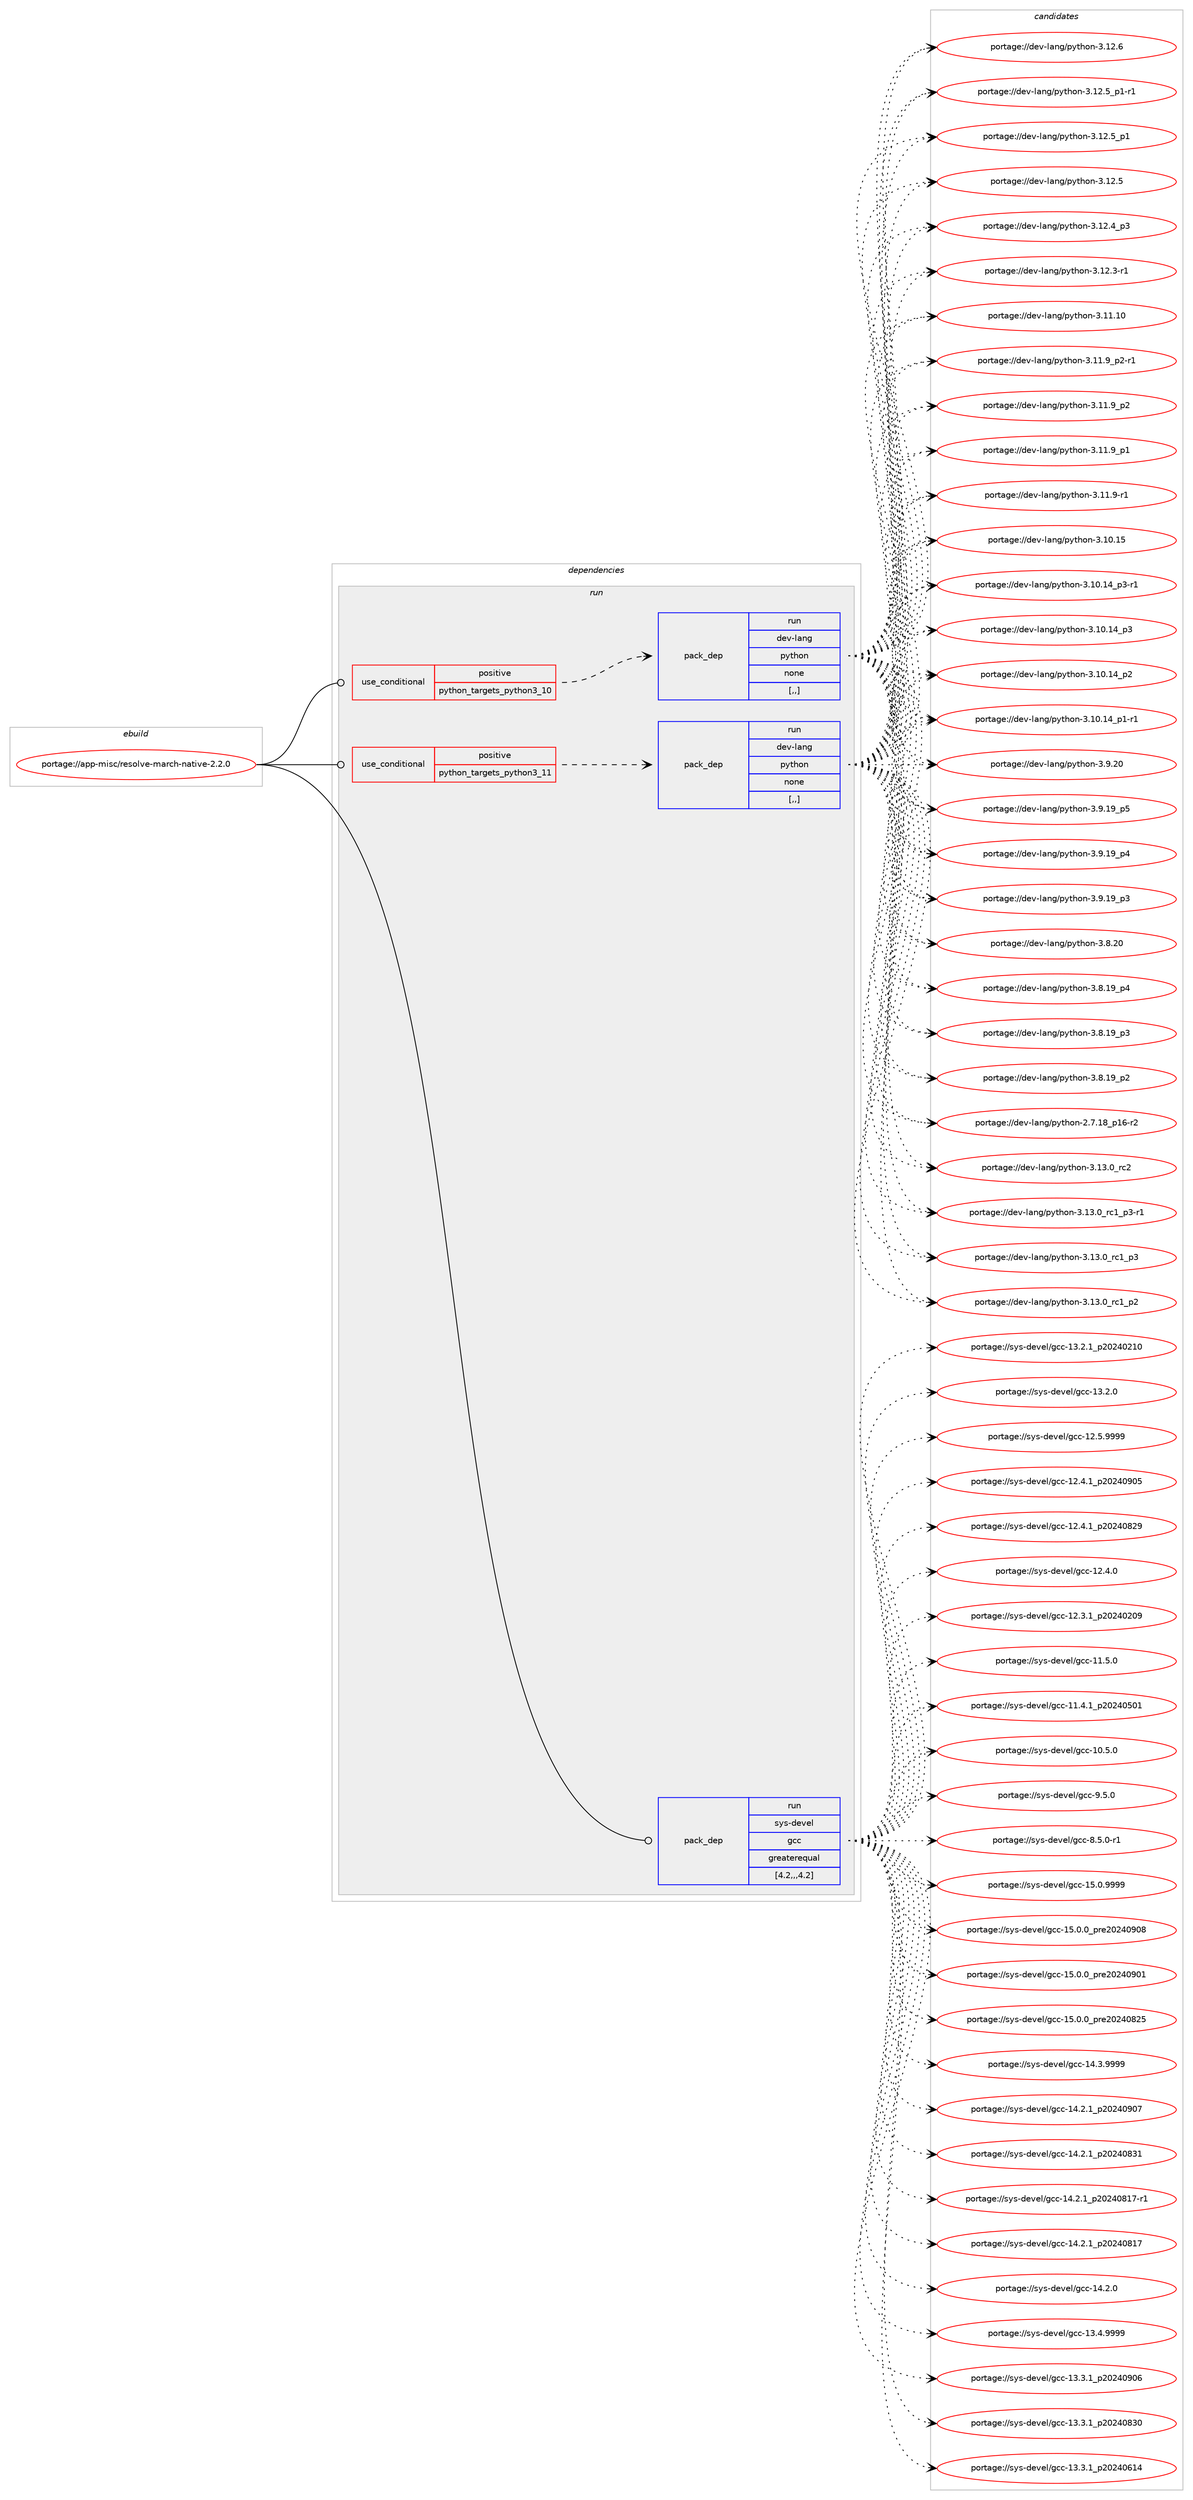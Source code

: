 digraph prolog {

# *************
# Graph options
# *************

newrank=true;
concentrate=true;
compound=true;
graph [rankdir=LR,fontname=Helvetica,fontsize=10,ranksep=1.5];#, ranksep=2.5, nodesep=0.2];
edge  [arrowhead=vee];
node  [fontname=Helvetica,fontsize=10];

# **********
# The ebuild
# **********

subgraph cluster_leftcol {
color=gray;
label=<<i>ebuild</i>>;
id [label="portage://app-misc/resolve-march-native-2.2.0", color=red, width=4, href="../app-misc/resolve-march-native-2.2.0.svg"];
}

# ****************
# The dependencies
# ****************

subgraph cluster_midcol {
color=gray;
label=<<i>dependencies</i>>;
subgraph cluster_compile {
fillcolor="#eeeeee";
style=filled;
label=<<i>compile</i>>;
}
subgraph cluster_compileandrun {
fillcolor="#eeeeee";
style=filled;
label=<<i>compile and run</i>>;
}
subgraph cluster_run {
fillcolor="#eeeeee";
style=filled;
label=<<i>run</i>>;
subgraph cond142539 {
dependency537516 [label=<<TABLE BORDER="0" CELLBORDER="1" CELLSPACING="0" CELLPADDING="4"><TR><TD ROWSPAN="3" CELLPADDING="10">use_conditional</TD></TR><TR><TD>positive</TD></TR><TR><TD>python_targets_python3_10</TD></TR></TABLE>>, shape=none, color=red];
subgraph pack390976 {
dependency537517 [label=<<TABLE BORDER="0" CELLBORDER="1" CELLSPACING="0" CELLPADDING="4" WIDTH="220"><TR><TD ROWSPAN="6" CELLPADDING="30">pack_dep</TD></TR><TR><TD WIDTH="110">run</TD></TR><TR><TD>dev-lang</TD></TR><TR><TD>python</TD></TR><TR><TD>none</TD></TR><TR><TD>[,,]</TD></TR></TABLE>>, shape=none, color=blue];
}
dependency537516:e -> dependency537517:w [weight=20,style="dashed",arrowhead="vee"];
}
id:e -> dependency537516:w [weight=20,style="solid",arrowhead="odot"];
subgraph cond142540 {
dependency537518 [label=<<TABLE BORDER="0" CELLBORDER="1" CELLSPACING="0" CELLPADDING="4"><TR><TD ROWSPAN="3" CELLPADDING="10">use_conditional</TD></TR><TR><TD>positive</TD></TR><TR><TD>python_targets_python3_11</TD></TR></TABLE>>, shape=none, color=red];
subgraph pack390977 {
dependency537519 [label=<<TABLE BORDER="0" CELLBORDER="1" CELLSPACING="0" CELLPADDING="4" WIDTH="220"><TR><TD ROWSPAN="6" CELLPADDING="30">pack_dep</TD></TR><TR><TD WIDTH="110">run</TD></TR><TR><TD>dev-lang</TD></TR><TR><TD>python</TD></TR><TR><TD>none</TD></TR><TR><TD>[,,]</TD></TR></TABLE>>, shape=none, color=blue];
}
dependency537518:e -> dependency537519:w [weight=20,style="dashed",arrowhead="vee"];
}
id:e -> dependency537518:w [weight=20,style="solid",arrowhead="odot"];
subgraph pack390978 {
dependency537520 [label=<<TABLE BORDER="0" CELLBORDER="1" CELLSPACING="0" CELLPADDING="4" WIDTH="220"><TR><TD ROWSPAN="6" CELLPADDING="30">pack_dep</TD></TR><TR><TD WIDTH="110">run</TD></TR><TR><TD>sys-devel</TD></TR><TR><TD>gcc</TD></TR><TR><TD>greaterequal</TD></TR><TR><TD>[4.2,,,4.2]</TD></TR></TABLE>>, shape=none, color=blue];
}
id:e -> dependency537520:w [weight=20,style="solid",arrowhead="odot"];
}
}

# **************
# The candidates
# **************

subgraph cluster_choices {
rank=same;
color=gray;
label=<<i>candidates</i>>;

subgraph choice390976 {
color=black;
nodesep=1;
choice10010111845108971101034711212111610411111045514649514648951149950 [label="portage://dev-lang/python-3.13.0_rc2", color=red, width=4,href="../dev-lang/python-3.13.0_rc2.svg"];
choice1001011184510897110103471121211161041111104551464951464895114994995112514511449 [label="portage://dev-lang/python-3.13.0_rc1_p3-r1", color=red, width=4,href="../dev-lang/python-3.13.0_rc1_p3-r1.svg"];
choice100101118451089711010347112121116104111110455146495146489511499499511251 [label="portage://dev-lang/python-3.13.0_rc1_p3", color=red, width=4,href="../dev-lang/python-3.13.0_rc1_p3.svg"];
choice100101118451089711010347112121116104111110455146495146489511499499511250 [label="portage://dev-lang/python-3.13.0_rc1_p2", color=red, width=4,href="../dev-lang/python-3.13.0_rc1_p2.svg"];
choice10010111845108971101034711212111610411111045514649504654 [label="portage://dev-lang/python-3.12.6", color=red, width=4,href="../dev-lang/python-3.12.6.svg"];
choice1001011184510897110103471121211161041111104551464950465395112494511449 [label="portage://dev-lang/python-3.12.5_p1-r1", color=red, width=4,href="../dev-lang/python-3.12.5_p1-r1.svg"];
choice100101118451089711010347112121116104111110455146495046539511249 [label="portage://dev-lang/python-3.12.5_p1", color=red, width=4,href="../dev-lang/python-3.12.5_p1.svg"];
choice10010111845108971101034711212111610411111045514649504653 [label="portage://dev-lang/python-3.12.5", color=red, width=4,href="../dev-lang/python-3.12.5.svg"];
choice100101118451089711010347112121116104111110455146495046529511251 [label="portage://dev-lang/python-3.12.4_p3", color=red, width=4,href="../dev-lang/python-3.12.4_p3.svg"];
choice100101118451089711010347112121116104111110455146495046514511449 [label="portage://dev-lang/python-3.12.3-r1", color=red, width=4,href="../dev-lang/python-3.12.3-r1.svg"];
choice1001011184510897110103471121211161041111104551464949464948 [label="portage://dev-lang/python-3.11.10", color=red, width=4,href="../dev-lang/python-3.11.10.svg"];
choice1001011184510897110103471121211161041111104551464949465795112504511449 [label="portage://dev-lang/python-3.11.9_p2-r1", color=red, width=4,href="../dev-lang/python-3.11.9_p2-r1.svg"];
choice100101118451089711010347112121116104111110455146494946579511250 [label="portage://dev-lang/python-3.11.9_p2", color=red, width=4,href="../dev-lang/python-3.11.9_p2.svg"];
choice100101118451089711010347112121116104111110455146494946579511249 [label="portage://dev-lang/python-3.11.9_p1", color=red, width=4,href="../dev-lang/python-3.11.9_p1.svg"];
choice100101118451089711010347112121116104111110455146494946574511449 [label="portage://dev-lang/python-3.11.9-r1", color=red, width=4,href="../dev-lang/python-3.11.9-r1.svg"];
choice1001011184510897110103471121211161041111104551464948464953 [label="portage://dev-lang/python-3.10.15", color=red, width=4,href="../dev-lang/python-3.10.15.svg"];
choice100101118451089711010347112121116104111110455146494846495295112514511449 [label="portage://dev-lang/python-3.10.14_p3-r1", color=red, width=4,href="../dev-lang/python-3.10.14_p3-r1.svg"];
choice10010111845108971101034711212111610411111045514649484649529511251 [label="portage://dev-lang/python-3.10.14_p3", color=red, width=4,href="../dev-lang/python-3.10.14_p3.svg"];
choice10010111845108971101034711212111610411111045514649484649529511250 [label="portage://dev-lang/python-3.10.14_p2", color=red, width=4,href="../dev-lang/python-3.10.14_p2.svg"];
choice100101118451089711010347112121116104111110455146494846495295112494511449 [label="portage://dev-lang/python-3.10.14_p1-r1", color=red, width=4,href="../dev-lang/python-3.10.14_p1-r1.svg"];
choice10010111845108971101034711212111610411111045514657465048 [label="portage://dev-lang/python-3.9.20", color=red, width=4,href="../dev-lang/python-3.9.20.svg"];
choice100101118451089711010347112121116104111110455146574649579511253 [label="portage://dev-lang/python-3.9.19_p5", color=red, width=4,href="../dev-lang/python-3.9.19_p5.svg"];
choice100101118451089711010347112121116104111110455146574649579511252 [label="portage://dev-lang/python-3.9.19_p4", color=red, width=4,href="../dev-lang/python-3.9.19_p4.svg"];
choice100101118451089711010347112121116104111110455146574649579511251 [label="portage://dev-lang/python-3.9.19_p3", color=red, width=4,href="../dev-lang/python-3.9.19_p3.svg"];
choice10010111845108971101034711212111610411111045514656465048 [label="portage://dev-lang/python-3.8.20", color=red, width=4,href="../dev-lang/python-3.8.20.svg"];
choice100101118451089711010347112121116104111110455146564649579511252 [label="portage://dev-lang/python-3.8.19_p4", color=red, width=4,href="../dev-lang/python-3.8.19_p4.svg"];
choice100101118451089711010347112121116104111110455146564649579511251 [label="portage://dev-lang/python-3.8.19_p3", color=red, width=4,href="../dev-lang/python-3.8.19_p3.svg"];
choice100101118451089711010347112121116104111110455146564649579511250 [label="portage://dev-lang/python-3.8.19_p2", color=red, width=4,href="../dev-lang/python-3.8.19_p2.svg"];
choice100101118451089711010347112121116104111110455046554649569511249544511450 [label="portage://dev-lang/python-2.7.18_p16-r2", color=red, width=4,href="../dev-lang/python-2.7.18_p16-r2.svg"];
dependency537517:e -> choice10010111845108971101034711212111610411111045514649514648951149950:w [style=dotted,weight="100"];
dependency537517:e -> choice1001011184510897110103471121211161041111104551464951464895114994995112514511449:w [style=dotted,weight="100"];
dependency537517:e -> choice100101118451089711010347112121116104111110455146495146489511499499511251:w [style=dotted,weight="100"];
dependency537517:e -> choice100101118451089711010347112121116104111110455146495146489511499499511250:w [style=dotted,weight="100"];
dependency537517:e -> choice10010111845108971101034711212111610411111045514649504654:w [style=dotted,weight="100"];
dependency537517:e -> choice1001011184510897110103471121211161041111104551464950465395112494511449:w [style=dotted,weight="100"];
dependency537517:e -> choice100101118451089711010347112121116104111110455146495046539511249:w [style=dotted,weight="100"];
dependency537517:e -> choice10010111845108971101034711212111610411111045514649504653:w [style=dotted,weight="100"];
dependency537517:e -> choice100101118451089711010347112121116104111110455146495046529511251:w [style=dotted,weight="100"];
dependency537517:e -> choice100101118451089711010347112121116104111110455146495046514511449:w [style=dotted,weight="100"];
dependency537517:e -> choice1001011184510897110103471121211161041111104551464949464948:w [style=dotted,weight="100"];
dependency537517:e -> choice1001011184510897110103471121211161041111104551464949465795112504511449:w [style=dotted,weight="100"];
dependency537517:e -> choice100101118451089711010347112121116104111110455146494946579511250:w [style=dotted,weight="100"];
dependency537517:e -> choice100101118451089711010347112121116104111110455146494946579511249:w [style=dotted,weight="100"];
dependency537517:e -> choice100101118451089711010347112121116104111110455146494946574511449:w [style=dotted,weight="100"];
dependency537517:e -> choice1001011184510897110103471121211161041111104551464948464953:w [style=dotted,weight="100"];
dependency537517:e -> choice100101118451089711010347112121116104111110455146494846495295112514511449:w [style=dotted,weight="100"];
dependency537517:e -> choice10010111845108971101034711212111610411111045514649484649529511251:w [style=dotted,weight="100"];
dependency537517:e -> choice10010111845108971101034711212111610411111045514649484649529511250:w [style=dotted,weight="100"];
dependency537517:e -> choice100101118451089711010347112121116104111110455146494846495295112494511449:w [style=dotted,weight="100"];
dependency537517:e -> choice10010111845108971101034711212111610411111045514657465048:w [style=dotted,weight="100"];
dependency537517:e -> choice100101118451089711010347112121116104111110455146574649579511253:w [style=dotted,weight="100"];
dependency537517:e -> choice100101118451089711010347112121116104111110455146574649579511252:w [style=dotted,weight="100"];
dependency537517:e -> choice100101118451089711010347112121116104111110455146574649579511251:w [style=dotted,weight="100"];
dependency537517:e -> choice10010111845108971101034711212111610411111045514656465048:w [style=dotted,weight="100"];
dependency537517:e -> choice100101118451089711010347112121116104111110455146564649579511252:w [style=dotted,weight="100"];
dependency537517:e -> choice100101118451089711010347112121116104111110455146564649579511251:w [style=dotted,weight="100"];
dependency537517:e -> choice100101118451089711010347112121116104111110455146564649579511250:w [style=dotted,weight="100"];
dependency537517:e -> choice100101118451089711010347112121116104111110455046554649569511249544511450:w [style=dotted,weight="100"];
}
subgraph choice390977 {
color=black;
nodesep=1;
choice10010111845108971101034711212111610411111045514649514648951149950 [label="portage://dev-lang/python-3.13.0_rc2", color=red, width=4,href="../dev-lang/python-3.13.0_rc2.svg"];
choice1001011184510897110103471121211161041111104551464951464895114994995112514511449 [label="portage://dev-lang/python-3.13.0_rc1_p3-r1", color=red, width=4,href="../dev-lang/python-3.13.0_rc1_p3-r1.svg"];
choice100101118451089711010347112121116104111110455146495146489511499499511251 [label="portage://dev-lang/python-3.13.0_rc1_p3", color=red, width=4,href="../dev-lang/python-3.13.0_rc1_p3.svg"];
choice100101118451089711010347112121116104111110455146495146489511499499511250 [label="portage://dev-lang/python-3.13.0_rc1_p2", color=red, width=4,href="../dev-lang/python-3.13.0_rc1_p2.svg"];
choice10010111845108971101034711212111610411111045514649504654 [label="portage://dev-lang/python-3.12.6", color=red, width=4,href="../dev-lang/python-3.12.6.svg"];
choice1001011184510897110103471121211161041111104551464950465395112494511449 [label="portage://dev-lang/python-3.12.5_p1-r1", color=red, width=4,href="../dev-lang/python-3.12.5_p1-r1.svg"];
choice100101118451089711010347112121116104111110455146495046539511249 [label="portage://dev-lang/python-3.12.5_p1", color=red, width=4,href="../dev-lang/python-3.12.5_p1.svg"];
choice10010111845108971101034711212111610411111045514649504653 [label="portage://dev-lang/python-3.12.5", color=red, width=4,href="../dev-lang/python-3.12.5.svg"];
choice100101118451089711010347112121116104111110455146495046529511251 [label="portage://dev-lang/python-3.12.4_p3", color=red, width=4,href="../dev-lang/python-3.12.4_p3.svg"];
choice100101118451089711010347112121116104111110455146495046514511449 [label="portage://dev-lang/python-3.12.3-r1", color=red, width=4,href="../dev-lang/python-3.12.3-r1.svg"];
choice1001011184510897110103471121211161041111104551464949464948 [label="portage://dev-lang/python-3.11.10", color=red, width=4,href="../dev-lang/python-3.11.10.svg"];
choice1001011184510897110103471121211161041111104551464949465795112504511449 [label="portage://dev-lang/python-3.11.9_p2-r1", color=red, width=4,href="../dev-lang/python-3.11.9_p2-r1.svg"];
choice100101118451089711010347112121116104111110455146494946579511250 [label="portage://dev-lang/python-3.11.9_p2", color=red, width=4,href="../dev-lang/python-3.11.9_p2.svg"];
choice100101118451089711010347112121116104111110455146494946579511249 [label="portage://dev-lang/python-3.11.9_p1", color=red, width=4,href="../dev-lang/python-3.11.9_p1.svg"];
choice100101118451089711010347112121116104111110455146494946574511449 [label="portage://dev-lang/python-3.11.9-r1", color=red, width=4,href="../dev-lang/python-3.11.9-r1.svg"];
choice1001011184510897110103471121211161041111104551464948464953 [label="portage://dev-lang/python-3.10.15", color=red, width=4,href="../dev-lang/python-3.10.15.svg"];
choice100101118451089711010347112121116104111110455146494846495295112514511449 [label="portage://dev-lang/python-3.10.14_p3-r1", color=red, width=4,href="../dev-lang/python-3.10.14_p3-r1.svg"];
choice10010111845108971101034711212111610411111045514649484649529511251 [label="portage://dev-lang/python-3.10.14_p3", color=red, width=4,href="../dev-lang/python-3.10.14_p3.svg"];
choice10010111845108971101034711212111610411111045514649484649529511250 [label="portage://dev-lang/python-3.10.14_p2", color=red, width=4,href="../dev-lang/python-3.10.14_p2.svg"];
choice100101118451089711010347112121116104111110455146494846495295112494511449 [label="portage://dev-lang/python-3.10.14_p1-r1", color=red, width=4,href="../dev-lang/python-3.10.14_p1-r1.svg"];
choice10010111845108971101034711212111610411111045514657465048 [label="portage://dev-lang/python-3.9.20", color=red, width=4,href="../dev-lang/python-3.9.20.svg"];
choice100101118451089711010347112121116104111110455146574649579511253 [label="portage://dev-lang/python-3.9.19_p5", color=red, width=4,href="../dev-lang/python-3.9.19_p5.svg"];
choice100101118451089711010347112121116104111110455146574649579511252 [label="portage://dev-lang/python-3.9.19_p4", color=red, width=4,href="../dev-lang/python-3.9.19_p4.svg"];
choice100101118451089711010347112121116104111110455146574649579511251 [label="portage://dev-lang/python-3.9.19_p3", color=red, width=4,href="../dev-lang/python-3.9.19_p3.svg"];
choice10010111845108971101034711212111610411111045514656465048 [label="portage://dev-lang/python-3.8.20", color=red, width=4,href="../dev-lang/python-3.8.20.svg"];
choice100101118451089711010347112121116104111110455146564649579511252 [label="portage://dev-lang/python-3.8.19_p4", color=red, width=4,href="../dev-lang/python-3.8.19_p4.svg"];
choice100101118451089711010347112121116104111110455146564649579511251 [label="portage://dev-lang/python-3.8.19_p3", color=red, width=4,href="../dev-lang/python-3.8.19_p3.svg"];
choice100101118451089711010347112121116104111110455146564649579511250 [label="portage://dev-lang/python-3.8.19_p2", color=red, width=4,href="../dev-lang/python-3.8.19_p2.svg"];
choice100101118451089711010347112121116104111110455046554649569511249544511450 [label="portage://dev-lang/python-2.7.18_p16-r2", color=red, width=4,href="../dev-lang/python-2.7.18_p16-r2.svg"];
dependency537519:e -> choice10010111845108971101034711212111610411111045514649514648951149950:w [style=dotted,weight="100"];
dependency537519:e -> choice1001011184510897110103471121211161041111104551464951464895114994995112514511449:w [style=dotted,weight="100"];
dependency537519:e -> choice100101118451089711010347112121116104111110455146495146489511499499511251:w [style=dotted,weight="100"];
dependency537519:e -> choice100101118451089711010347112121116104111110455146495146489511499499511250:w [style=dotted,weight="100"];
dependency537519:e -> choice10010111845108971101034711212111610411111045514649504654:w [style=dotted,weight="100"];
dependency537519:e -> choice1001011184510897110103471121211161041111104551464950465395112494511449:w [style=dotted,weight="100"];
dependency537519:e -> choice100101118451089711010347112121116104111110455146495046539511249:w [style=dotted,weight="100"];
dependency537519:e -> choice10010111845108971101034711212111610411111045514649504653:w [style=dotted,weight="100"];
dependency537519:e -> choice100101118451089711010347112121116104111110455146495046529511251:w [style=dotted,weight="100"];
dependency537519:e -> choice100101118451089711010347112121116104111110455146495046514511449:w [style=dotted,weight="100"];
dependency537519:e -> choice1001011184510897110103471121211161041111104551464949464948:w [style=dotted,weight="100"];
dependency537519:e -> choice1001011184510897110103471121211161041111104551464949465795112504511449:w [style=dotted,weight="100"];
dependency537519:e -> choice100101118451089711010347112121116104111110455146494946579511250:w [style=dotted,weight="100"];
dependency537519:e -> choice100101118451089711010347112121116104111110455146494946579511249:w [style=dotted,weight="100"];
dependency537519:e -> choice100101118451089711010347112121116104111110455146494946574511449:w [style=dotted,weight="100"];
dependency537519:e -> choice1001011184510897110103471121211161041111104551464948464953:w [style=dotted,weight="100"];
dependency537519:e -> choice100101118451089711010347112121116104111110455146494846495295112514511449:w [style=dotted,weight="100"];
dependency537519:e -> choice10010111845108971101034711212111610411111045514649484649529511251:w [style=dotted,weight="100"];
dependency537519:e -> choice10010111845108971101034711212111610411111045514649484649529511250:w [style=dotted,weight="100"];
dependency537519:e -> choice100101118451089711010347112121116104111110455146494846495295112494511449:w [style=dotted,weight="100"];
dependency537519:e -> choice10010111845108971101034711212111610411111045514657465048:w [style=dotted,weight="100"];
dependency537519:e -> choice100101118451089711010347112121116104111110455146574649579511253:w [style=dotted,weight="100"];
dependency537519:e -> choice100101118451089711010347112121116104111110455146574649579511252:w [style=dotted,weight="100"];
dependency537519:e -> choice100101118451089711010347112121116104111110455146574649579511251:w [style=dotted,weight="100"];
dependency537519:e -> choice10010111845108971101034711212111610411111045514656465048:w [style=dotted,weight="100"];
dependency537519:e -> choice100101118451089711010347112121116104111110455146564649579511252:w [style=dotted,weight="100"];
dependency537519:e -> choice100101118451089711010347112121116104111110455146564649579511251:w [style=dotted,weight="100"];
dependency537519:e -> choice100101118451089711010347112121116104111110455146564649579511250:w [style=dotted,weight="100"];
dependency537519:e -> choice100101118451089711010347112121116104111110455046554649569511249544511450:w [style=dotted,weight="100"];
}
subgraph choice390978 {
color=black;
nodesep=1;
choice1151211154510010111810110847103999945495346484657575757 [label="portage://sys-devel/gcc-15.0.9999", color=red, width=4,href="../sys-devel/gcc-15.0.9999.svg"];
choice1151211154510010111810110847103999945495346484648951121141015048505248574856 [label="portage://sys-devel/gcc-15.0.0_pre20240908", color=red, width=4,href="../sys-devel/gcc-15.0.0_pre20240908.svg"];
choice1151211154510010111810110847103999945495346484648951121141015048505248574849 [label="portage://sys-devel/gcc-15.0.0_pre20240901", color=red, width=4,href="../sys-devel/gcc-15.0.0_pre20240901.svg"];
choice1151211154510010111810110847103999945495346484648951121141015048505248565053 [label="portage://sys-devel/gcc-15.0.0_pre20240825", color=red, width=4,href="../sys-devel/gcc-15.0.0_pre20240825.svg"];
choice1151211154510010111810110847103999945495246514657575757 [label="portage://sys-devel/gcc-14.3.9999", color=red, width=4,href="../sys-devel/gcc-14.3.9999.svg"];
choice1151211154510010111810110847103999945495246504649951125048505248574855 [label="portage://sys-devel/gcc-14.2.1_p20240907", color=red, width=4,href="../sys-devel/gcc-14.2.1_p20240907.svg"];
choice1151211154510010111810110847103999945495246504649951125048505248565149 [label="portage://sys-devel/gcc-14.2.1_p20240831", color=red, width=4,href="../sys-devel/gcc-14.2.1_p20240831.svg"];
choice11512111545100101118101108471039999454952465046499511250485052485649554511449 [label="portage://sys-devel/gcc-14.2.1_p20240817-r1", color=red, width=4,href="../sys-devel/gcc-14.2.1_p20240817-r1.svg"];
choice1151211154510010111810110847103999945495246504649951125048505248564955 [label="portage://sys-devel/gcc-14.2.1_p20240817", color=red, width=4,href="../sys-devel/gcc-14.2.1_p20240817.svg"];
choice1151211154510010111810110847103999945495246504648 [label="portage://sys-devel/gcc-14.2.0", color=red, width=4,href="../sys-devel/gcc-14.2.0.svg"];
choice1151211154510010111810110847103999945495146524657575757 [label="portage://sys-devel/gcc-13.4.9999", color=red, width=4,href="../sys-devel/gcc-13.4.9999.svg"];
choice1151211154510010111810110847103999945495146514649951125048505248574854 [label="portage://sys-devel/gcc-13.3.1_p20240906", color=red, width=4,href="../sys-devel/gcc-13.3.1_p20240906.svg"];
choice1151211154510010111810110847103999945495146514649951125048505248565148 [label="portage://sys-devel/gcc-13.3.1_p20240830", color=red, width=4,href="../sys-devel/gcc-13.3.1_p20240830.svg"];
choice1151211154510010111810110847103999945495146514649951125048505248544952 [label="portage://sys-devel/gcc-13.3.1_p20240614", color=red, width=4,href="../sys-devel/gcc-13.3.1_p20240614.svg"];
choice1151211154510010111810110847103999945495146504649951125048505248504948 [label="portage://sys-devel/gcc-13.2.1_p20240210", color=red, width=4,href="../sys-devel/gcc-13.2.1_p20240210.svg"];
choice1151211154510010111810110847103999945495146504648 [label="portage://sys-devel/gcc-13.2.0", color=red, width=4,href="../sys-devel/gcc-13.2.0.svg"];
choice1151211154510010111810110847103999945495046534657575757 [label="portage://sys-devel/gcc-12.5.9999", color=red, width=4,href="../sys-devel/gcc-12.5.9999.svg"];
choice1151211154510010111810110847103999945495046524649951125048505248574853 [label="portage://sys-devel/gcc-12.4.1_p20240905", color=red, width=4,href="../sys-devel/gcc-12.4.1_p20240905.svg"];
choice1151211154510010111810110847103999945495046524649951125048505248565057 [label="portage://sys-devel/gcc-12.4.1_p20240829", color=red, width=4,href="../sys-devel/gcc-12.4.1_p20240829.svg"];
choice1151211154510010111810110847103999945495046524648 [label="portage://sys-devel/gcc-12.4.0", color=red, width=4,href="../sys-devel/gcc-12.4.0.svg"];
choice1151211154510010111810110847103999945495046514649951125048505248504857 [label="portage://sys-devel/gcc-12.3.1_p20240209", color=red, width=4,href="../sys-devel/gcc-12.3.1_p20240209.svg"];
choice1151211154510010111810110847103999945494946534648 [label="portage://sys-devel/gcc-11.5.0", color=red, width=4,href="../sys-devel/gcc-11.5.0.svg"];
choice1151211154510010111810110847103999945494946524649951125048505248534849 [label="portage://sys-devel/gcc-11.4.1_p20240501", color=red, width=4,href="../sys-devel/gcc-11.4.1_p20240501.svg"];
choice1151211154510010111810110847103999945494846534648 [label="portage://sys-devel/gcc-10.5.0", color=red, width=4,href="../sys-devel/gcc-10.5.0.svg"];
choice11512111545100101118101108471039999455746534648 [label="portage://sys-devel/gcc-9.5.0", color=red, width=4,href="../sys-devel/gcc-9.5.0.svg"];
choice115121115451001011181011084710399994556465346484511449 [label="portage://sys-devel/gcc-8.5.0-r1", color=red, width=4,href="../sys-devel/gcc-8.5.0-r1.svg"];
dependency537520:e -> choice1151211154510010111810110847103999945495346484657575757:w [style=dotted,weight="100"];
dependency537520:e -> choice1151211154510010111810110847103999945495346484648951121141015048505248574856:w [style=dotted,weight="100"];
dependency537520:e -> choice1151211154510010111810110847103999945495346484648951121141015048505248574849:w [style=dotted,weight="100"];
dependency537520:e -> choice1151211154510010111810110847103999945495346484648951121141015048505248565053:w [style=dotted,weight="100"];
dependency537520:e -> choice1151211154510010111810110847103999945495246514657575757:w [style=dotted,weight="100"];
dependency537520:e -> choice1151211154510010111810110847103999945495246504649951125048505248574855:w [style=dotted,weight="100"];
dependency537520:e -> choice1151211154510010111810110847103999945495246504649951125048505248565149:w [style=dotted,weight="100"];
dependency537520:e -> choice11512111545100101118101108471039999454952465046499511250485052485649554511449:w [style=dotted,weight="100"];
dependency537520:e -> choice1151211154510010111810110847103999945495246504649951125048505248564955:w [style=dotted,weight="100"];
dependency537520:e -> choice1151211154510010111810110847103999945495246504648:w [style=dotted,weight="100"];
dependency537520:e -> choice1151211154510010111810110847103999945495146524657575757:w [style=dotted,weight="100"];
dependency537520:e -> choice1151211154510010111810110847103999945495146514649951125048505248574854:w [style=dotted,weight="100"];
dependency537520:e -> choice1151211154510010111810110847103999945495146514649951125048505248565148:w [style=dotted,weight="100"];
dependency537520:e -> choice1151211154510010111810110847103999945495146514649951125048505248544952:w [style=dotted,weight="100"];
dependency537520:e -> choice1151211154510010111810110847103999945495146504649951125048505248504948:w [style=dotted,weight="100"];
dependency537520:e -> choice1151211154510010111810110847103999945495146504648:w [style=dotted,weight="100"];
dependency537520:e -> choice1151211154510010111810110847103999945495046534657575757:w [style=dotted,weight="100"];
dependency537520:e -> choice1151211154510010111810110847103999945495046524649951125048505248574853:w [style=dotted,weight="100"];
dependency537520:e -> choice1151211154510010111810110847103999945495046524649951125048505248565057:w [style=dotted,weight="100"];
dependency537520:e -> choice1151211154510010111810110847103999945495046524648:w [style=dotted,weight="100"];
dependency537520:e -> choice1151211154510010111810110847103999945495046514649951125048505248504857:w [style=dotted,weight="100"];
dependency537520:e -> choice1151211154510010111810110847103999945494946534648:w [style=dotted,weight="100"];
dependency537520:e -> choice1151211154510010111810110847103999945494946524649951125048505248534849:w [style=dotted,weight="100"];
dependency537520:e -> choice1151211154510010111810110847103999945494846534648:w [style=dotted,weight="100"];
dependency537520:e -> choice11512111545100101118101108471039999455746534648:w [style=dotted,weight="100"];
dependency537520:e -> choice115121115451001011181011084710399994556465346484511449:w [style=dotted,weight="100"];
}
}

}
